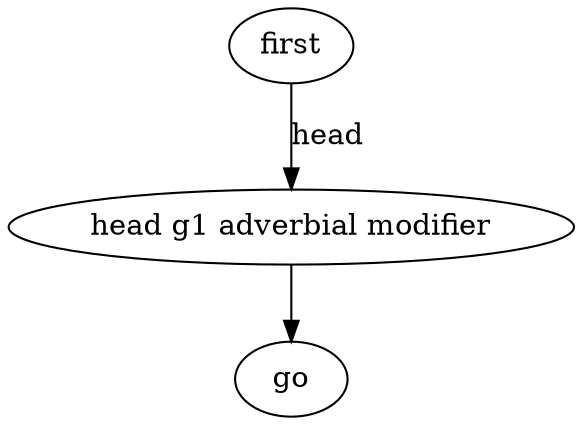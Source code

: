 strict digraph  {
first;
"head g1 adverbial modifier";
go;
first -> "head g1 adverbial modifier"  [label=head];
"head g1 adverbial modifier" -> go;
}
